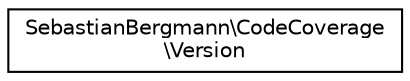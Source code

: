 digraph "Graphical Class Hierarchy"
{
  edge [fontname="Helvetica",fontsize="10",labelfontname="Helvetica",labelfontsize="10"];
  node [fontname="Helvetica",fontsize="10",shape=record];
  rankdir="LR";
  Node0 [label="SebastianBergmann\\CodeCoverage\l\\Version",height=0.2,width=0.4,color="black", fillcolor="white", style="filled",URL="$classSebastianBergmann_1_1CodeCoverage_1_1Version.html"];
}
